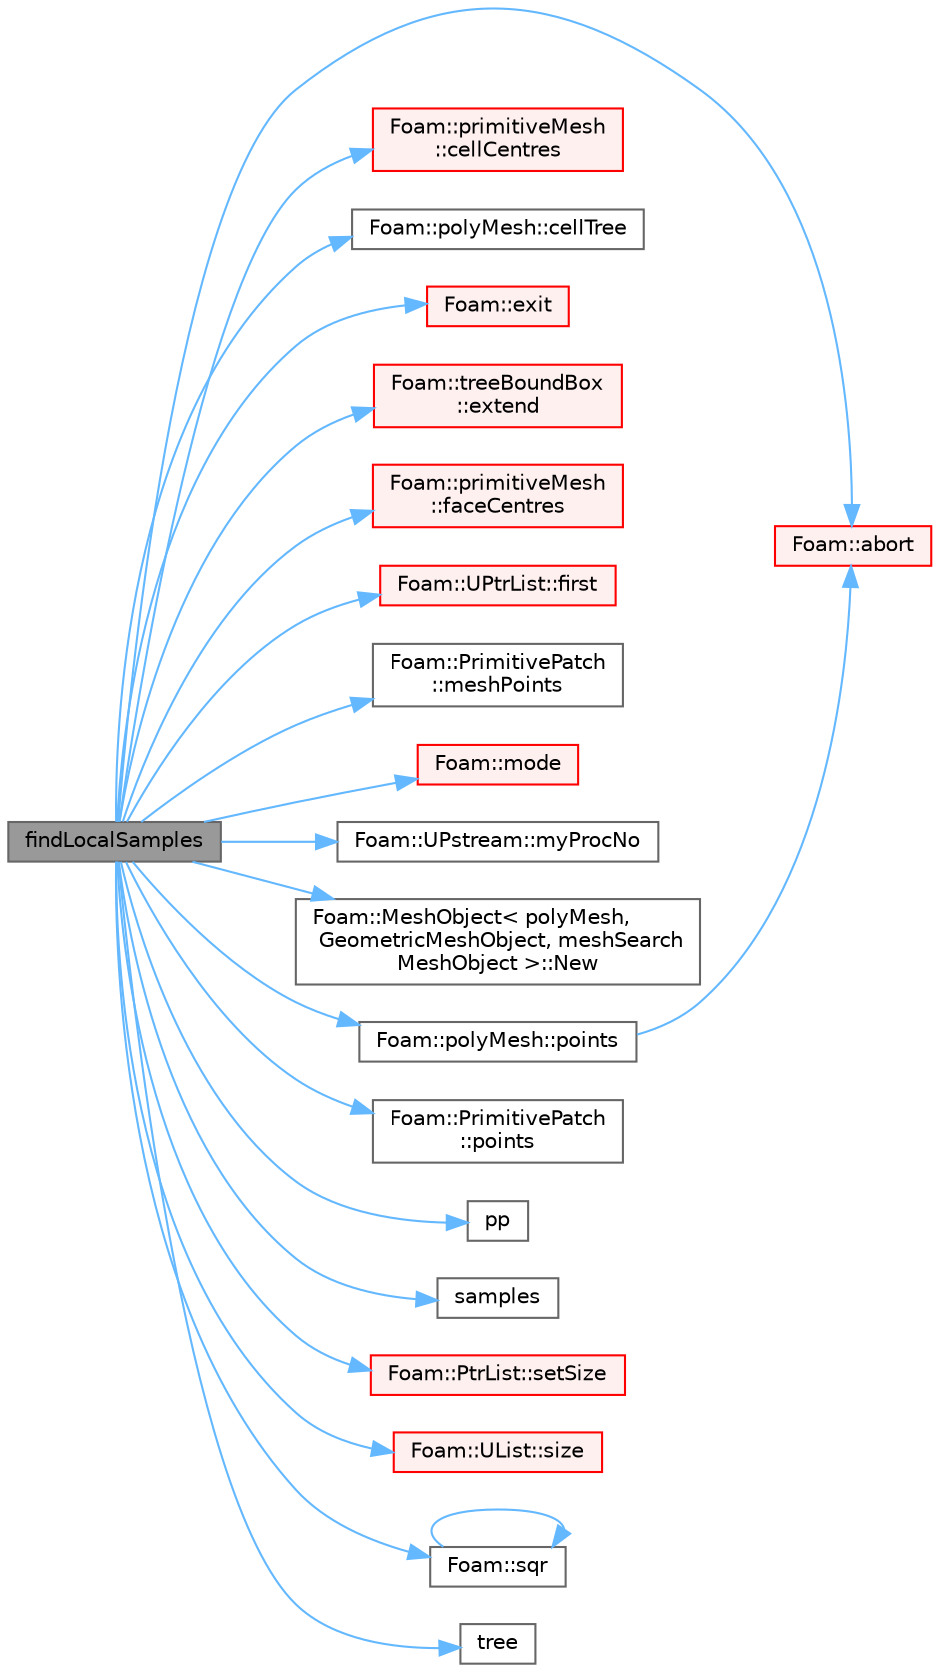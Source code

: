 digraph "findLocalSamples"
{
 // LATEX_PDF_SIZE
  bgcolor="transparent";
  edge [fontname=Helvetica,fontsize=10,labelfontname=Helvetica,labelfontsize=10];
  node [fontname=Helvetica,fontsize=10,shape=box,height=0.2,width=0.4];
  rankdir="LR";
  Node1 [id="Node000001",label="findLocalSamples",height=0.2,width=0.4,color="gray40", fillcolor="grey60", style="filled", fontcolor="black",tooltip=" "];
  Node1 -> Node2 [id="edge1_Node000001_Node000002",color="steelblue1",style="solid",tooltip=" "];
  Node2 [id="Node000002",label="Foam::abort",height=0.2,width=0.4,color="red", fillcolor="#FFF0F0", style="filled",URL="$namespaceFoam.html#aa346d711a4494a48e7c8aa9316f24263",tooltip=" "];
  Node1 -> Node4 [id="edge2_Node000001_Node000004",color="steelblue1",style="solid",tooltip=" "];
  Node4 [id="Node000004",label="Foam::primitiveMesh\l::cellCentres",height=0.2,width=0.4,color="red", fillcolor="#FFF0F0", style="filled",URL="$classFoam_1_1primitiveMesh.html#a7300aee2989c6ec70e39436816461902",tooltip=" "];
  Node1 -> Node6 [id="edge3_Node000001_Node000006",color="steelblue1",style="solid",tooltip=" "];
  Node6 [id="Node000006",label="Foam::polyMesh::cellTree",height=0.2,width=0.4,color="grey40", fillcolor="white", style="filled",URL="$classFoam_1_1polyMesh.html#ac6c5bd053e8332171655f8ef67dbe917",tooltip=" "];
  Node1 -> Node7 [id="edge4_Node000001_Node000007",color="steelblue1",style="solid",tooltip=" "];
  Node7 [id="Node000007",label="Foam::exit",height=0.2,width=0.4,color="red", fillcolor="#FFF0F0", style="filled",URL="$namespaceFoam.html#ae0529b088aefc9f83b89dce5c31fda64",tooltip=" "];
  Node1 -> Node9 [id="edge5_Node000001_Node000009",color="steelblue1",style="solid",tooltip=" "];
  Node9 [id="Node000009",label="Foam::treeBoundBox\l::extend",height=0.2,width=0.4,color="red", fillcolor="#FFF0F0", style="filled",URL="$classFoam_1_1treeBoundBox.html#a26d672f03a746003326f10790f71091a",tooltip=" "];
  Node1 -> Node12 [id="edge6_Node000001_Node000012",color="steelblue1",style="solid",tooltip=" "];
  Node12 [id="Node000012",label="Foam::primitiveMesh\l::faceCentres",height=0.2,width=0.4,color="red", fillcolor="#FFF0F0", style="filled",URL="$classFoam_1_1primitiveMesh.html#a3319847c9ee813a5398d011b08de25a4",tooltip=" "];
  Node1 -> Node13 [id="edge7_Node000001_Node000013",color="steelblue1",style="solid",tooltip=" "];
  Node13 [id="Node000013",label="Foam::UPtrList::first",height=0.2,width=0.4,color="red", fillcolor="#FFF0F0", style="filled",URL="$classFoam_1_1UPtrList.html#a1c9828bc3de9502754d944c95a2ce0d9",tooltip=" "];
  Node1 -> Node15 [id="edge8_Node000001_Node000015",color="steelblue1",style="solid",tooltip=" "];
  Node15 [id="Node000015",label="Foam::PrimitivePatch\l::meshPoints",height=0.2,width=0.4,color="grey40", fillcolor="white", style="filled",URL="$classFoam_1_1PrimitivePatch.html#a52e3a457780fe74b31d39dc046bce1d8",tooltip=" "];
  Node1 -> Node16 [id="edge9_Node000001_Node000016",color="steelblue1",style="solid",tooltip=" "];
  Node16 [id="Node000016",label="Foam::mode",height=0.2,width=0.4,color="red", fillcolor="#FFF0F0", style="filled",URL="$namespaceFoam.html#a53d7a4359e1c5a7c190744f5e0c7c723",tooltip=" "];
  Node1 -> Node22 [id="edge10_Node000001_Node000022",color="steelblue1",style="solid",tooltip=" "];
  Node22 [id="Node000022",label="Foam::UPstream::myProcNo",height=0.2,width=0.4,color="grey40", fillcolor="white", style="filled",URL="$classFoam_1_1UPstream.html#a18ae428d3236c638ac680fa9f506c11a",tooltip=" "];
  Node1 -> Node23 [id="edge11_Node000001_Node000023",color="steelblue1",style="solid",tooltip=" "];
  Node23 [id="Node000023",label="Foam::MeshObject\< polyMesh,\l GeometricMeshObject, meshSearch\lMeshObject \>::New",height=0.2,width=0.4,color="grey40", fillcolor="white", style="filled",URL="$classFoam_1_1MeshObject.html#a174574ec68990766b0ac5746b6c8be68",tooltip=" "];
  Node1 -> Node24 [id="edge12_Node000001_Node000024",color="steelblue1",style="solid",tooltip=" "];
  Node24 [id="Node000024",label="Foam::polyMesh::points",height=0.2,width=0.4,color="grey40", fillcolor="white", style="filled",URL="$classFoam_1_1polyMesh.html#ac44123fc1265297c41a43c3b62fdb4c2",tooltip=" "];
  Node24 -> Node2 [id="edge13_Node000024_Node000002",color="steelblue1",style="solid",tooltip=" "];
  Node1 -> Node25 [id="edge14_Node000001_Node000025",color="steelblue1",style="solid",tooltip=" "];
  Node25 [id="Node000025",label="Foam::PrimitivePatch\l::points",height=0.2,width=0.4,color="grey40", fillcolor="white", style="filled",URL="$classFoam_1_1PrimitivePatch.html#a86a3422c0f49e9c5c301abd089cc465a",tooltip=" "];
  Node1 -> Node26 [id="edge15_Node000001_Node000026",color="steelblue1",style="solid",tooltip=" "];
  Node26 [id="Node000026",label="pp",height=0.2,width=0.4,color="grey40", fillcolor="white", style="filled",URL="$checkPatchTopology_8H.html#a62bd17b324c5b9481f03d4b6d6e09f88",tooltip=" "];
  Node1 -> Node27 [id="edge16_Node000001_Node000027",color="steelblue1",style="solid",tooltip=" "];
  Node27 [id="Node000027",label="samples",height=0.2,width=0.4,color="grey40", fillcolor="white", style="filled",URL="$utilities_2postProcessing_2miscellaneous_2pdfPlot_2createFields_8H.html#a65fd97654d201da2dc818750d9148c73",tooltip=" "];
  Node1 -> Node28 [id="edge17_Node000001_Node000028",color="steelblue1",style="solid",tooltip=" "];
  Node28 [id="Node000028",label="Foam::PtrList::setSize",height=0.2,width=0.4,color="red", fillcolor="#FFF0F0", style="filled",URL="$classFoam_1_1PtrList.html#a69101c7616426ea26b33577a730b73e8",tooltip=" "];
  Node1 -> Node30 [id="edge18_Node000001_Node000030",color="steelblue1",style="solid",tooltip=" "];
  Node30 [id="Node000030",label="Foam::UList::size",height=0.2,width=0.4,color="red", fillcolor="#FFF0F0", style="filled",URL="$classFoam_1_1UList.html#ac1fc1d9dab324bb1b8452c7aa4813026",tooltip=" "];
  Node1 -> Node32 [id="edge19_Node000001_Node000032",color="steelblue1",style="solid",tooltip=" "];
  Node32 [id="Node000032",label="Foam::sqr",height=0.2,width=0.4,color="grey40", fillcolor="white", style="filled",URL="$namespaceFoam.html#a277dc11c581d53826ab5090b08f3b17b",tooltip=" "];
  Node32 -> Node32 [id="edge20_Node000032_Node000032",color="steelblue1",style="solid",tooltip=" "];
  Node1 -> Node33 [id="edge21_Node000001_Node000033",color="steelblue1",style="solid",tooltip=" "];
  Node33 [id="Node000033",label="tree",height=0.2,width=0.4,color="grey40", fillcolor="white", style="filled",URL="$searchingEngine__CGAL_8H.html#afdb69149c3ec151e1b29ff1547ff2cd1",tooltip=" "];
}
